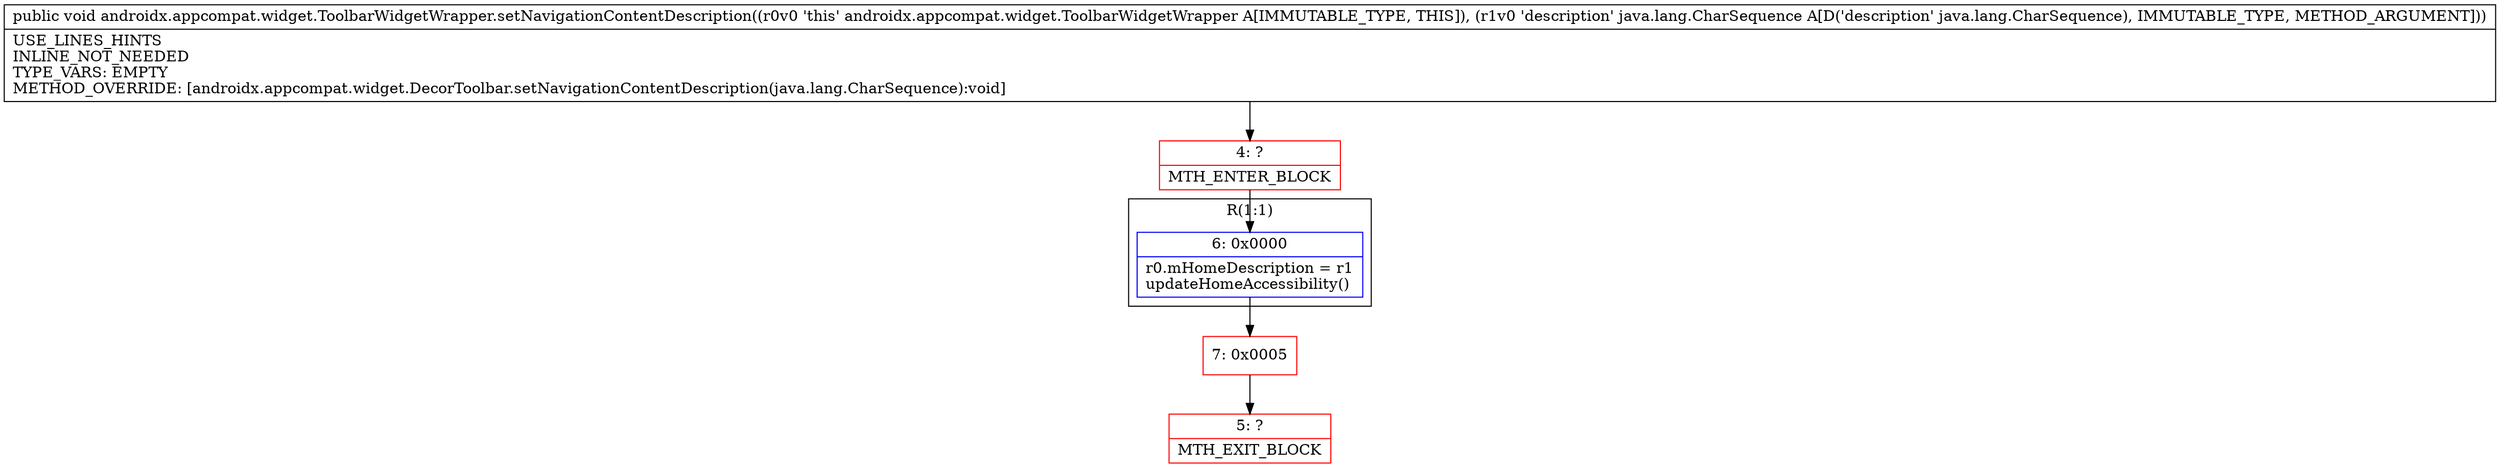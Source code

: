 digraph "CFG forandroidx.appcompat.widget.ToolbarWidgetWrapper.setNavigationContentDescription(Ljava\/lang\/CharSequence;)V" {
subgraph cluster_Region_1440873323 {
label = "R(1:1)";
node [shape=record,color=blue];
Node_6 [shape=record,label="{6\:\ 0x0000|r0.mHomeDescription = r1\lupdateHomeAccessibility()\l}"];
}
Node_4 [shape=record,color=red,label="{4\:\ ?|MTH_ENTER_BLOCK\l}"];
Node_7 [shape=record,color=red,label="{7\:\ 0x0005}"];
Node_5 [shape=record,color=red,label="{5\:\ ?|MTH_EXIT_BLOCK\l}"];
MethodNode[shape=record,label="{public void androidx.appcompat.widget.ToolbarWidgetWrapper.setNavigationContentDescription((r0v0 'this' androidx.appcompat.widget.ToolbarWidgetWrapper A[IMMUTABLE_TYPE, THIS]), (r1v0 'description' java.lang.CharSequence A[D('description' java.lang.CharSequence), IMMUTABLE_TYPE, METHOD_ARGUMENT]))  | USE_LINES_HINTS\lINLINE_NOT_NEEDED\lTYPE_VARS: EMPTY\lMETHOD_OVERRIDE: [androidx.appcompat.widget.DecorToolbar.setNavigationContentDescription(java.lang.CharSequence):void]\l}"];
MethodNode -> Node_4;Node_6 -> Node_7;
Node_4 -> Node_6;
Node_7 -> Node_5;
}

